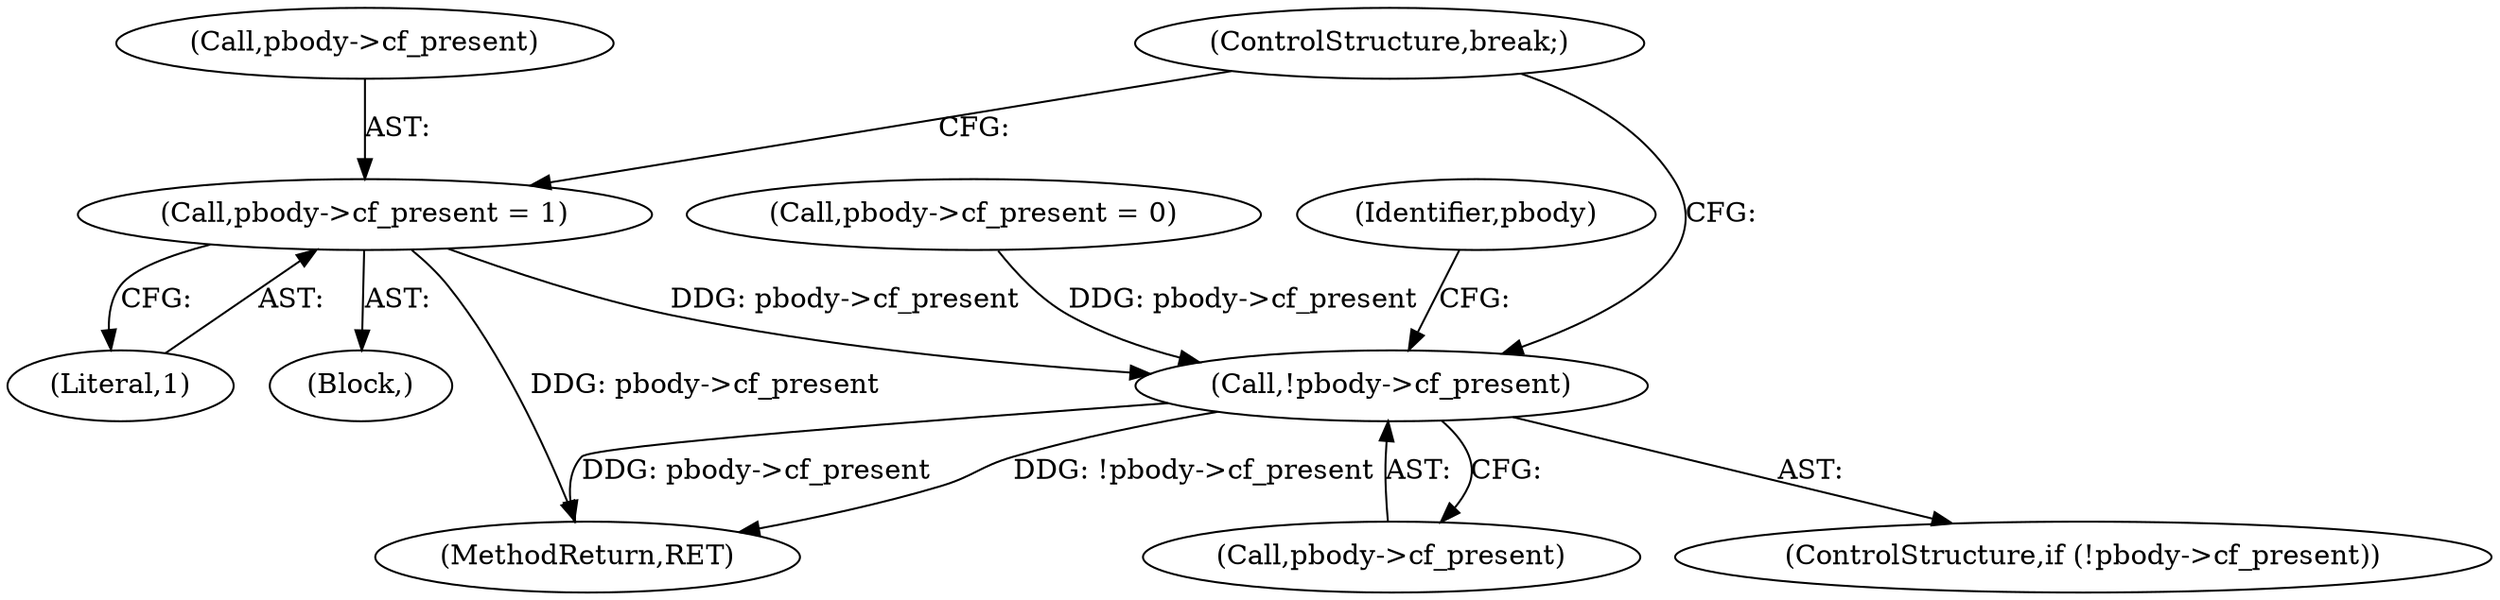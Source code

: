 digraph "0_tcpdump_5edf405d7ed9fc92f4f43e8a3d44baa4c6387562@pointer" {
"1000568" [label="(Call,pbody->cf_present = 1)"];
"1000558" [label="(Call,!pbody->cf_present)"];
"1000557" [label="(ControlStructure,if (!pbody->cf_present))"];
"1000559" [label="(Call,pbody->cf_present)"];
"1000144" [label="(Call,pbody->cf_present = 0)"];
"1000568" [label="(Call,pbody->cf_present = 1)"];
"1000565" [label="(Identifier,pbody)"];
"1000562" [label="(Block,)"];
"1000569" [label="(Call,pbody->cf_present)"];
"1000558" [label="(Call,!pbody->cf_present)"];
"1000572" [label="(Literal,1)"];
"1000702" [label="(MethodReturn,RET)"];
"1000573" [label="(ControlStructure,break;)"];
"1000568" -> "1000562"  [label="AST: "];
"1000568" -> "1000572"  [label="CFG: "];
"1000569" -> "1000568"  [label="AST: "];
"1000572" -> "1000568"  [label="AST: "];
"1000573" -> "1000568"  [label="CFG: "];
"1000568" -> "1000702"  [label="DDG: pbody->cf_present"];
"1000568" -> "1000558"  [label="DDG: pbody->cf_present"];
"1000558" -> "1000557"  [label="AST: "];
"1000558" -> "1000559"  [label="CFG: "];
"1000559" -> "1000558"  [label="AST: "];
"1000565" -> "1000558"  [label="CFG: "];
"1000573" -> "1000558"  [label="CFG: "];
"1000558" -> "1000702"  [label="DDG: !pbody->cf_present"];
"1000558" -> "1000702"  [label="DDG: pbody->cf_present"];
"1000144" -> "1000558"  [label="DDG: pbody->cf_present"];
}

